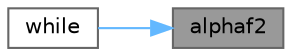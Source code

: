 digraph "alphaf2"
{
 // LATEX_PDF_SIZE
  bgcolor="transparent";
  edge [fontname=Helvetica,fontsize=10,labelfontname=Helvetica,labelfontsize=10];
  node [fontname=Helvetica,fontsize=10,shape=box,height=0.2,width=0.4];
  rankdir="RL";
  Node1 [id="Node000001",label="alphaf2",height=0.2,width=0.4,color="gray40", fillcolor="grey60", style="filled", fontcolor="black",tooltip=" "];
  Node1 -> Node2 [id="edge1_Node000001_Node000002",dir="back",color="steelblue1",style="solid",tooltip=" "];
  Node2 [id="Node000002",label="while",height=0.2,width=0.4,color="grey40", fillcolor="white", style="filled",URL="$multiphase_2reactingTwoPhaseEulerFoam_2pU_2pEqn_8H.html#a0b9d5d8b1ecc0bf63b4c35f41598a500",tooltip=" "];
}

